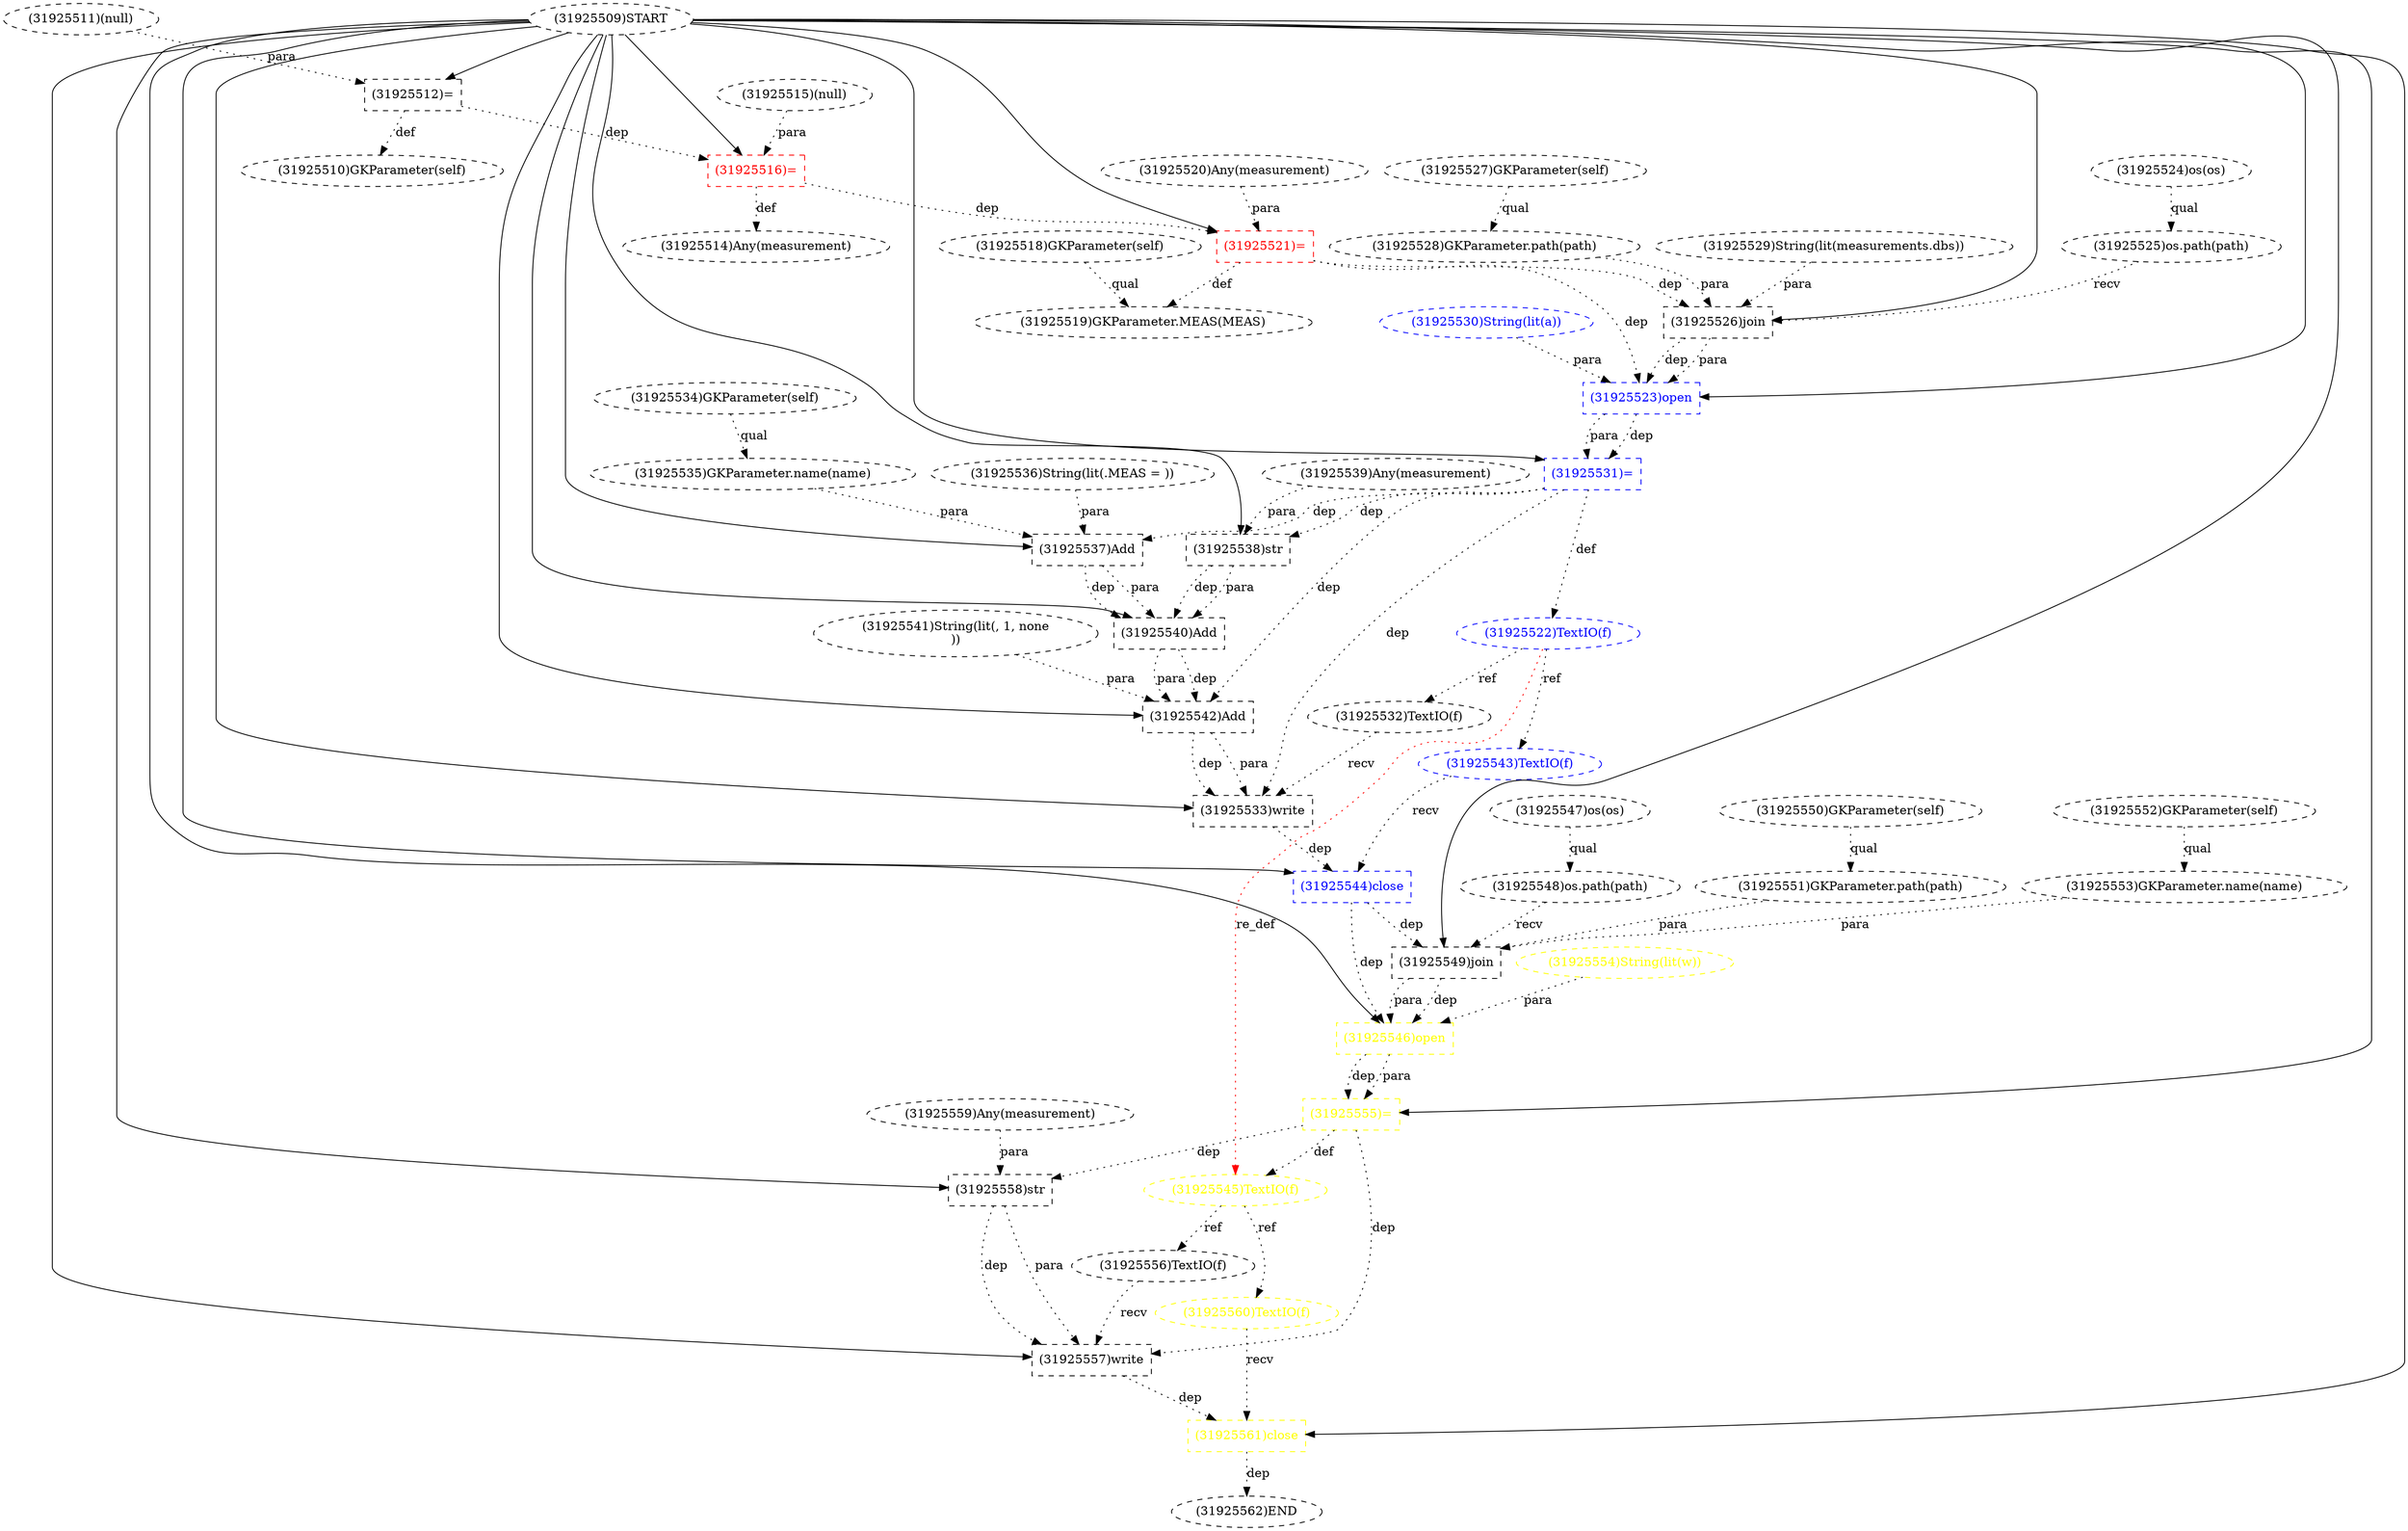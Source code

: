 digraph G {
1 [label="(31925552)GKParameter(self)" shape=ellipse style=dashed]
2 [label="(31925561)close" shape=box style=dashed color=yellow fontcolor=yellow]
3 [label="(31925557)write" shape=box style=dashed]
4 [label="(31925525)os.path(path)" shape=ellipse style=dashed]
5 [label="(31925527)GKParameter(self)" shape=ellipse style=dashed]
6 [label="(31925535)GKParameter.name(name)" shape=ellipse style=dashed]
7 [label="(31925543)TextIO(f)" shape=ellipse style=dashed color=blue fontcolor=blue]
8 [label="(31925545)TextIO(f)" shape=ellipse style=dashed color=yellow fontcolor=yellow]
9 [label="(31925547)os(os)" shape=ellipse style=dashed]
10 [label="(31925510)GKParameter(self)" shape=ellipse style=dashed]
11 [label="(31925511)(null)" shape=ellipse style=dashed]
12 [label="(31925531)=" shape=box style=dashed color=blue fontcolor=blue]
13 [label="(31925544)close" shape=box style=dashed color=blue fontcolor=blue]
14 [label="(31925534)GKParameter(self)" shape=ellipse style=dashed]
15 [label="(31925522)TextIO(f)" shape=ellipse style=dashed color=blue fontcolor=blue]
16 [label="(31925537)Add" shape=box style=dashed]
17 [label="(31925558)str" shape=box style=dashed]
18 [label="(31925529)String(lit(measurements.dbs))" shape=ellipse style=dashed]
19 [label="(31925562)END" style=dashed]
20 [label="(31925523)open" shape=box style=dashed color=blue fontcolor=blue]
21 [label="(31925515)(null)" shape=ellipse style=dashed]
22 [label="(31925532)TextIO(f)" shape=ellipse style=dashed]
23 [label="(31925541)String(lit(, 1, none
))" shape=ellipse style=dashed]
24 [label="(31925540)Add" shape=box style=dashed]
25 [label="(31925548)os.path(path)" shape=ellipse style=dashed]
26 [label="(31925560)TextIO(f)" shape=ellipse style=dashed color=yellow fontcolor=yellow]
27 [label="(31925528)GKParameter.path(path)" shape=ellipse style=dashed]
28 [label="(31925536)String(lit(.MEAS = ))" shape=ellipse style=dashed]
29 [label="(31925553)GKParameter.name(name)" shape=ellipse style=dashed]
30 [label="(31925516)=" shape=box style=dashed color=red fontcolor=red]
31 [label="(31925524)os(os)" shape=ellipse style=dashed]
32 [label="(31925554)String(lit(w))" shape=ellipse style=dashed color=yellow fontcolor=yellow]
33 [label="(31925526)join" shape=box style=dashed]
34 [label="(31925549)join" shape=box style=dashed]
35 [label="(31925533)write" shape=box style=dashed]
36 [label="(31925539)Any(measurement)" shape=ellipse style=dashed]
37 [label="(31925538)str" shape=box style=dashed]
38 [label="(31925521)=" shape=box style=dashed color=red fontcolor=red]
39 [label="(31925530)String(lit(a))" shape=ellipse style=dashed color=blue fontcolor=blue]
40 [label="(31925514)Any(measurement)" shape=ellipse style=dashed]
41 [label="(31925559)Any(measurement)" shape=ellipse style=dashed]
42 [label="(31925519)GKParameter.MEAS(MEAS)" shape=ellipse style=dashed]
43 [label="(31925518)GKParameter(self)" shape=ellipse style=dashed]
44 [label="(31925550)GKParameter(self)" shape=ellipse style=dashed]
45 [label="(31925509)START" style=dashed]
46 [label="(31925512)=" shape=box style=dashed color=black fontcolor=black]
47 [label="(31925542)Add" shape=box style=dashed]
48 [label="(31925555)=" shape=box style=dashed color=yellow fontcolor=yellow]
49 [label="(31925520)Any(measurement)" shape=ellipse style=dashed]
50 [label="(31925556)TextIO(f)" shape=ellipse style=dashed]
51 [label="(31925551)GKParameter.path(path)" shape=ellipse style=dashed]
52 [label="(31925546)open" shape=box style=dashed color=yellow fontcolor=yellow]
45 -> 2 [label="" style=solid];
26 -> 2 [label="recv" style=dotted];
3 -> 2 [label="dep" style=dotted];
45 -> 3 [label="" style=solid];
50 -> 3 [label="recv" style=dotted];
17 -> 3 [label="dep" style=dotted];
17 -> 3 [label="para" style=dotted];
48 -> 3 [label="dep" style=dotted];
31 -> 4 [label="qual" style=dotted];
14 -> 6 [label="qual" style=dotted];
15 -> 7 [label="ref" style=dotted];
48 -> 8 [label="def" style=dotted];
15 -> 8 [label="re_def" style=dotted color=red];
46 -> 10 [label="def" style=dotted];
45 -> 12 [label="" style=solid];
20 -> 12 [label="dep" style=dotted];
20 -> 12 [label="para" style=dotted];
45 -> 13 [label="" style=solid];
7 -> 13 [label="recv" style=dotted];
35 -> 13 [label="dep" style=dotted];
12 -> 15 [label="def" style=dotted];
45 -> 16 [label="" style=solid];
6 -> 16 [label="para" style=dotted];
28 -> 16 [label="para" style=dotted];
12 -> 16 [label="dep" style=dotted];
45 -> 17 [label="" style=solid];
41 -> 17 [label="para" style=dotted];
48 -> 17 [label="dep" style=dotted];
2 -> 19 [label="dep" style=dotted];
45 -> 20 [label="" style=solid];
33 -> 20 [label="dep" style=dotted];
33 -> 20 [label="para" style=dotted];
39 -> 20 [label="para" style=dotted];
38 -> 20 [label="dep" style=dotted];
15 -> 22 [label="ref" style=dotted];
45 -> 24 [label="" style=solid];
16 -> 24 [label="dep" style=dotted];
16 -> 24 [label="para" style=dotted];
37 -> 24 [label="dep" style=dotted];
37 -> 24 [label="para" style=dotted];
9 -> 25 [label="qual" style=dotted];
8 -> 26 [label="ref" style=dotted];
5 -> 27 [label="qual" style=dotted];
1 -> 29 [label="qual" style=dotted];
45 -> 30 [label="" style=solid];
21 -> 30 [label="para" style=dotted];
46 -> 30 [label="dep" style=dotted];
45 -> 33 [label="" style=solid];
4 -> 33 [label="recv" style=dotted];
27 -> 33 [label="para" style=dotted];
18 -> 33 [label="para" style=dotted];
38 -> 33 [label="dep" style=dotted];
45 -> 34 [label="" style=solid];
25 -> 34 [label="recv" style=dotted];
51 -> 34 [label="para" style=dotted];
29 -> 34 [label="para" style=dotted];
13 -> 34 [label="dep" style=dotted];
45 -> 35 [label="" style=solid];
22 -> 35 [label="recv" style=dotted];
47 -> 35 [label="dep" style=dotted];
47 -> 35 [label="para" style=dotted];
12 -> 35 [label="dep" style=dotted];
45 -> 37 [label="" style=solid];
36 -> 37 [label="para" style=dotted];
12 -> 37 [label="dep" style=dotted];
45 -> 38 [label="" style=solid];
49 -> 38 [label="para" style=dotted];
30 -> 38 [label="dep" style=dotted];
30 -> 40 [label="def" style=dotted];
43 -> 42 [label="qual" style=dotted];
38 -> 42 [label="def" style=dotted];
45 -> 46 [label="" style=solid];
11 -> 46 [label="para" style=dotted];
45 -> 47 [label="" style=solid];
24 -> 47 [label="dep" style=dotted];
24 -> 47 [label="para" style=dotted];
23 -> 47 [label="para" style=dotted];
12 -> 47 [label="dep" style=dotted];
45 -> 48 [label="" style=solid];
52 -> 48 [label="dep" style=dotted];
52 -> 48 [label="para" style=dotted];
8 -> 50 [label="ref" style=dotted];
44 -> 51 [label="qual" style=dotted];
45 -> 52 [label="" style=solid];
34 -> 52 [label="dep" style=dotted];
34 -> 52 [label="para" style=dotted];
32 -> 52 [label="para" style=dotted];
13 -> 52 [label="dep" style=dotted];
}